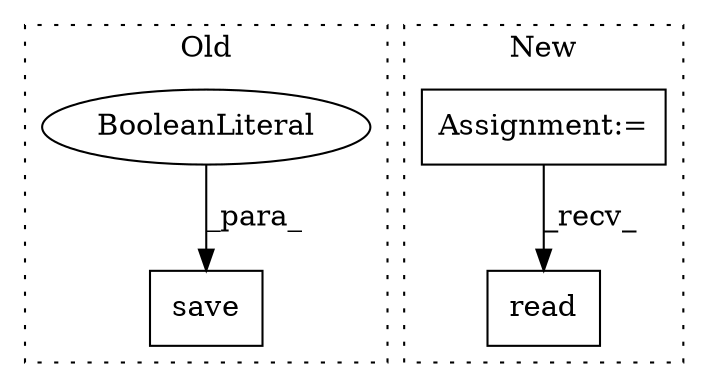 digraph G {
subgraph cluster0 {
1 [label="save" a="32" s="9603,9654" l="5,1" shape="box"];
3 [label="BooleanLiteral" a="9" s="9650" l="4" shape="ellipse"];
label = "Old";
style="dotted";
}
subgraph cluster1 {
2 [label="read" a="32" s="9787" l="6" shape="box"];
4 [label="Assignment:=" a="7" s="9767" l="3" shape="box"];
label = "New";
style="dotted";
}
3 -> 1 [label="_para_"];
4 -> 2 [label="_recv_"];
}